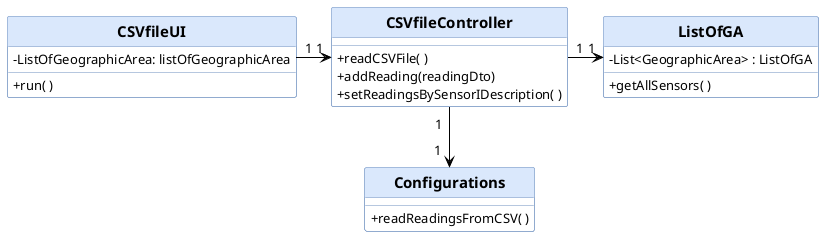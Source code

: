 @startuml

skinparam class {
	BackgroundColor White
	ArrowColor Black
	BorderColor Black
	FontSize 16

}

skinparam stereotypeCBackgroundColor White

skinparam classAttributeIconSize 0

skinparam classAttributeFontSize 13

skinparam shadowing false

skinparam defaultFontName Segoe UI

skinparam Class {
    HeaderBackgroundColor #DAE8FC
	ArrowColor Black
	BorderColor 6C8EBF
	FontSize 15
	FontColor Black
	style Frame
	FontStyle bold
	FontName Arial Rounded MT Bold
}

hide circle

class CSVfileUI
class Configurations
class ListOfGA

CSVfileController "1  " --> "1  " Configurations

CSVfileUI "1" -> "1" CSVfileController





CSVfileController "1 " -> " 1" ListOfGA

CSVfileUI : -ListOfGeographicArea: listOfGeographicArea
CSVfileUI : +run( )

ListOfGA : - List<GeographicArea> : ListOfGA
ListOfGA : + getAllSensors( )


Configurations : {abstract}
Configurations : + readReadingsFromCSV( )

CSVfileController : {abstract}
CSVfileController : + readCSVFile( )
CSVfileController : + addReading(readingDto)
CSVfileController : + setReadingsBySensorIDescription( )




@enduml